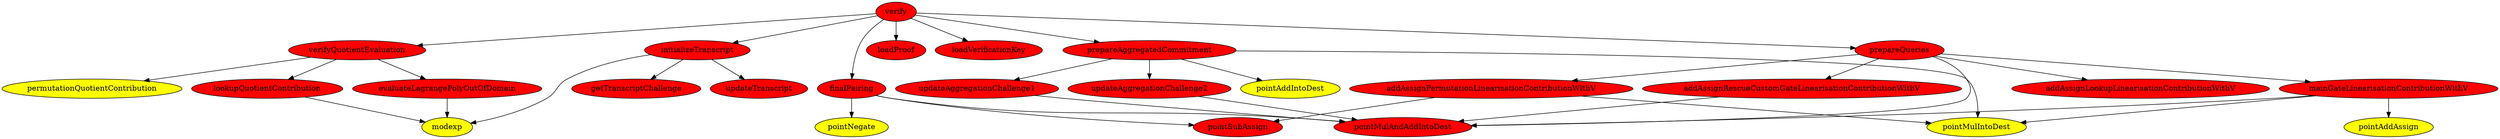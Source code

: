 digraph zk {
    { node [style=filled fillcolor="yellow"]
        modexp 
        permutationQuotientContribution 
        pointNegate
        pointAddIntoDest
        pointMulIntoDest
        pointAddAssign
    }
    { node [style=filled fillcolor="red"] 
        evaluateLagrangePolyOutOfDomain 
        lookupQuotientContribution 
        mainGateLinearisationContributionWithV
        pointSubAssign
        pointMulAndAddIntoDest
        verifyQuotientEvaluation
        addAssignLookupLinearisationContributionWithV
        addAssignPermutationLinearisationContributionWithV
        addAssignRescueCustomGateLinearisationContributionWithV
        finalPairing
        getTranscriptChallenge
        initializeTranscript
        loadProof
        loadVerificationKey
        prepareAggregatedCommitment
        prepareQueries
        updateAggregationChallenge1
        updateAggregationChallenge2
        updateTranscript
        verify
    }

    initializeTranscript -> modexp
    initializeTranscript -> updateTranscript
    initializeTranscript -> getTranscriptChallenge

    verifyQuotientEvaluation -> evaluateLagrangePolyOutOfDomain
    verifyQuotientEvaluation -> permutationQuotientContribution
    verifyQuotientEvaluation -> lookupQuotientContribution

    evaluateLagrangePolyOutOfDomain -> modexp
    lookupQuotientContribution -> modexp

    prepareQueries -> pointMulAndAddIntoDest
    prepareQueries -> mainGateLinearisationContributionWithV
    prepareQueries -> addAssignRescueCustomGateLinearisationContributionWithV
    prepareQueries -> addAssignPermutationLinearisationContributionWithV
    prepareQueries -> addAssignLookupLinearisationContributionWithV

    mainGateLinearisationContributionWithV -> pointMulIntoDest
    mainGateLinearisationContributionWithV -> pointMulAndAddIntoDest
    mainGateLinearisationContributionWithV -> pointAddAssign

    addAssignRescueCustomGateLinearisationContributionWithV -> pointMulAndAddIntoDest

    addAssignPermutationLinearisationContributionWithV -> pointMulIntoDest
    addAssignPermutationLinearisationContributionWithV -> pointSubAssign

    prepareAggregatedCommitment -> updateAggregationChallenge1
    prepareAggregatedCommitment -> pointAddIntoDest
    prepareAggregatedCommitment -> pointMulIntoDest
    prepareAggregatedCommitment -> updateAggregationChallenge2

    updateAggregationChallenge1 -> pointMulAndAddIntoDest
    updateAggregationChallenge2 -> pointMulAndAddIntoDest

    finalPairing -> pointSubAssign
    finalPairing -> pointMulAndAddIntoDest
    finalPairing -> pointNegate

    verify -> loadVerificationKey
    verify -> loadProof
    verify -> initializeTranscript
    verify -> verifyQuotientEvaluation
    verify -> prepareQueries
    verify -> prepareAggregatedCommitment
    verify -> finalPairing
}